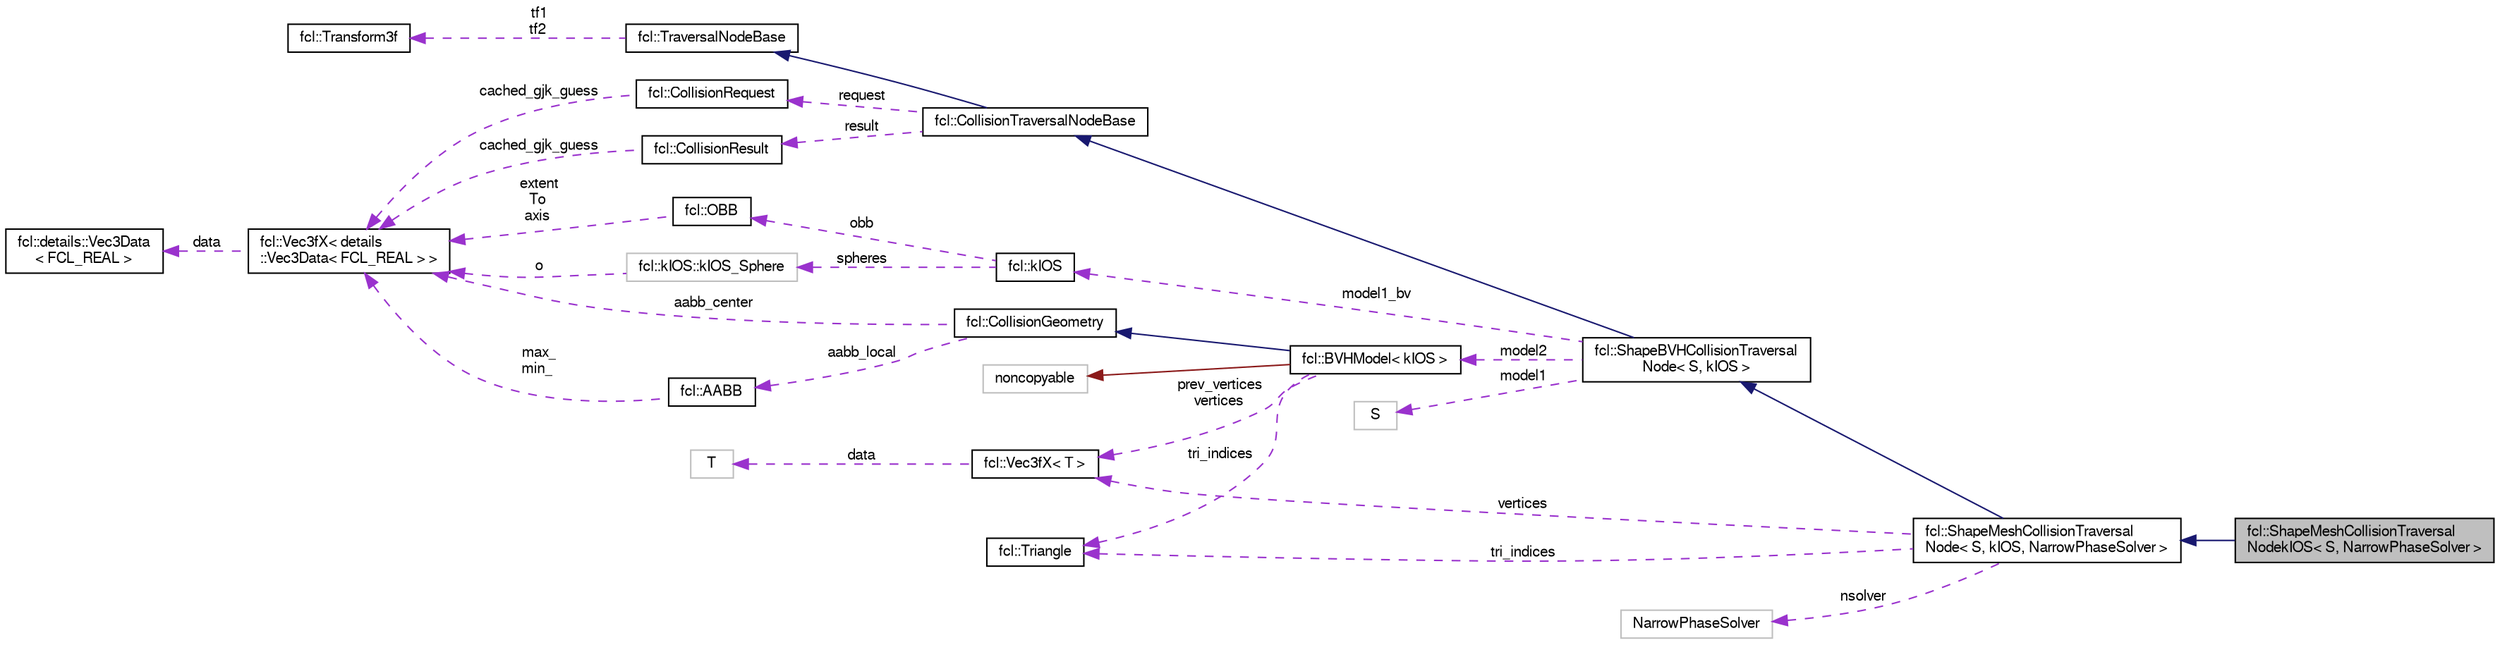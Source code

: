 digraph "fcl::ShapeMeshCollisionTraversalNodekIOS&lt; S, NarrowPhaseSolver &gt;"
{
  edge [fontname="FreeSans",fontsize="10",labelfontname="FreeSans",labelfontsize="10"];
  node [fontname="FreeSans",fontsize="10",shape=record];
  rankdir="LR";
  Node1 [label="fcl::ShapeMeshCollisionTraversal\lNodekIOS\< S, NarrowPhaseSolver \>",height=0.2,width=0.4,color="black", fillcolor="grey75", style="filled" fontcolor="black"];
  Node2 -> Node1 [dir="back",color="midnightblue",fontsize="10",style="solid",fontname="FreeSans"];
  Node2 [label="fcl::ShapeMeshCollisionTraversal\lNode\< S, kIOS, NarrowPhaseSolver \>",height=0.2,width=0.4,color="black", fillcolor="white", style="filled",URL="$a00179.html"];
  Node3 -> Node2 [dir="back",color="midnightblue",fontsize="10",style="solid",fontname="FreeSans"];
  Node3 [label="fcl::ShapeBVHCollisionTraversal\lNode\< S, kIOS \>",height=0.2,width=0.4,color="black", fillcolor="white", style="filled",URL="$a00174.html"];
  Node4 -> Node3 [dir="back",color="midnightblue",fontsize="10",style="solid",fontname="FreeSans"];
  Node4 [label="fcl::CollisionTraversalNodeBase",height=0.2,width=0.4,color="black", fillcolor="white", style="filled",URL="$a00032.html",tooltip="Node structure encoding the information required for collision traversal. "];
  Node5 -> Node4 [dir="back",color="midnightblue",fontsize="10",style="solid",fontname="FreeSans"];
  Node5 [label="fcl::TraversalNodeBase",height=0.2,width=0.4,color="black", fillcolor="white", style="filled",URL="$a00214.html",tooltip="Node structure encoding the information required for traversal. "];
  Node6 -> Node5 [dir="back",color="darkorchid3",fontsize="10",style="dashed",label=" tf1\ntf2" ,fontname="FreeSans"];
  Node6 [label="fcl::Transform3f",height=0.2,width=0.4,color="black", fillcolor="white", style="filled",URL="$a00212.html",tooltip="Simple transform class used locally by InterpMotion. "];
  Node7 -> Node4 [dir="back",color="darkorchid3",fontsize="10",style="dashed",label=" request" ,fontname="FreeSans"];
  Node7 [label="fcl::CollisionRequest",height=0.2,width=0.4,color="black", fillcolor="white", style="filled",URL="$a00030.html",tooltip="request to the collision algorithm "];
  Node8 -> Node7 [dir="back",color="darkorchid3",fontsize="10",style="dashed",label=" cached_gjk_guess" ,fontname="FreeSans"];
  Node8 [label="fcl::Vec3fX\< details\l::Vec3Data\< FCL_REAL \> \>",height=0.2,width=0.4,color="black", fillcolor="white", style="filled",URL="$a00223.html"];
  Node9 -> Node8 [dir="back",color="darkorchid3",fontsize="10",style="dashed",label=" data" ,fontname="FreeSans"];
  Node9 [label="fcl::details::Vec3Data\l\< FCL_REAL \>",height=0.2,width=0.4,color="black", fillcolor="white", style="filled",URL="$a00222.html"];
  Node10 -> Node4 [dir="back",color="darkorchid3",fontsize="10",style="dashed",label=" result" ,fontname="FreeSans"];
  Node10 [label="fcl::CollisionResult",height=0.2,width=0.4,color="black", fillcolor="white", style="filled",URL="$a00031.html",tooltip="collision result "];
  Node8 -> Node10 [dir="back",color="darkorchid3",fontsize="10",style="dashed",label=" cached_gjk_guess" ,fontname="FreeSans"];
  Node11 -> Node3 [dir="back",color="darkorchid3",fontsize="10",style="dashed",label=" model1_bv" ,fontname="FreeSans"];
  Node11 [label="fcl::kIOS",height=0.2,width=0.4,color="black", fillcolor="white", style="filled",URL="$a00085.html",tooltip="A class describing the kIOS collision structure, which is a set of spheres. "];
  Node12 -> Node11 [dir="back",color="darkorchid3",fontsize="10",style="dashed",label=" obb" ,fontname="FreeSans"];
  Node12 [label="fcl::OBB",height=0.2,width=0.4,color="black", fillcolor="white", style="filled",URL="$a00134.html",tooltip="Oriented bounding box class. "];
  Node8 -> Node12 [dir="back",color="darkorchid3",fontsize="10",style="dashed",label=" extent\nTo\naxis" ,fontname="FreeSans"];
  Node13 -> Node11 [dir="back",color="darkorchid3",fontsize="10",style="dashed",label=" spheres" ,fontname="FreeSans"];
  Node13 [label="fcl::kIOS::kIOS_Sphere",height=0.2,width=0.4,color="grey75", fillcolor="white", style="filled",tooltip="One sphere in kIOS. "];
  Node8 -> Node13 [dir="back",color="darkorchid3",fontsize="10",style="dashed",label=" o" ,fontname="FreeSans"];
  Node14 -> Node3 [dir="back",color="darkorchid3",fontsize="10",style="dashed",label=" model2" ,fontname="FreeSans"];
  Node14 [label="fcl::BVHModel\< kIOS \>",height=0.2,width=0.4,color="black", fillcolor="white", style="filled",URL="$a00018.html"];
  Node15 -> Node14 [dir="back",color="midnightblue",fontsize="10",style="solid",fontname="FreeSans"];
  Node15 [label="fcl::CollisionGeometry",height=0.2,width=0.4,color="black", fillcolor="white", style="filled",URL="$a00028.html",tooltip="The geometry for the object for collision or distance computation. "];
  Node8 -> Node15 [dir="back",color="darkorchid3",fontsize="10",style="dashed",label=" aabb_center" ,fontname="FreeSans"];
  Node16 -> Node15 [dir="back",color="darkorchid3",fontsize="10",style="dashed",label=" aabb_local" ,fontname="FreeSans"];
  Node16 [label="fcl::AABB",height=0.2,width=0.4,color="black", fillcolor="white", style="filled",URL="$a00003.html",tooltip="A class describing the AABB collision structure, which is a box in 3D space determined by two diagona..."];
  Node8 -> Node16 [dir="back",color="darkorchid3",fontsize="10",style="dashed",label=" max_\nmin_" ,fontname="FreeSans"];
  Node17 -> Node14 [dir="back",color="firebrick4",fontsize="10",style="solid",fontname="FreeSans"];
  Node17 [label="noncopyable",height=0.2,width=0.4,color="grey75", fillcolor="white", style="filled"];
  Node18 -> Node14 [dir="back",color="darkorchid3",fontsize="10",style="dashed",label=" prev_vertices\nvertices" ,fontname="FreeSans"];
  Node18 [label="fcl::Vec3fX\< T \>",height=0.2,width=0.4,color="black", fillcolor="white", style="filled",URL="$a00223.html",tooltip="Vector3 class wrapper. The core data is in the template parameter class. "];
  Node19 -> Node18 [dir="back",color="darkorchid3",fontsize="10",style="dashed",label=" data" ,fontname="FreeSans"];
  Node19 [label="T",height=0.2,width=0.4,color="grey75", fillcolor="white", style="filled"];
  Node20 -> Node14 [dir="back",color="darkorchid3",fontsize="10",style="dashed",label=" tri_indices" ,fontname="FreeSans"];
  Node20 [label="fcl::Triangle",height=0.2,width=0.4,color="black", fillcolor="white", style="filled",URL="$a00215.html",tooltip="Triangle with 3 indices for points. "];
  Node21 -> Node3 [dir="back",color="darkorchid3",fontsize="10",style="dashed",label=" model1" ,fontname="FreeSans"];
  Node21 [label="S",height=0.2,width=0.4,color="grey75", fillcolor="white", style="filled"];
  Node22 -> Node2 [dir="back",color="darkorchid3",fontsize="10",style="dashed",label=" nsolver" ,fontname="FreeSans"];
  Node22 [label="NarrowPhaseSolver",height=0.2,width=0.4,color="grey75", fillcolor="white", style="filled"];
  Node18 -> Node2 [dir="back",color="darkorchid3",fontsize="10",style="dashed",label=" vertices" ,fontname="FreeSans"];
  Node20 -> Node2 [dir="back",color="darkorchid3",fontsize="10",style="dashed",label=" tri_indices" ,fontname="FreeSans"];
}
